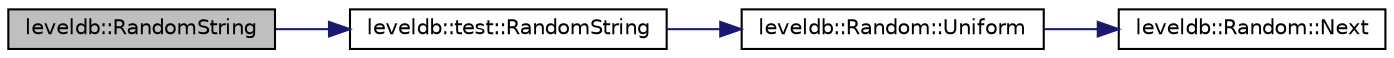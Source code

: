 digraph "leveldb::RandomString"
{
  edge [fontname="Helvetica",fontsize="10",labelfontname="Helvetica",labelfontsize="10"];
  node [fontname="Helvetica",fontsize="10",shape=record];
  rankdir="LR";
  Node1 [label="leveldb::RandomString",height=0.2,width=0.4,color="black", fillcolor="grey75", style="filled" fontcolor="black"];
  Node1 -> Node2 [color="midnightblue",fontsize="10",style="solid",fontname="Helvetica"];
  Node2 [label="leveldb::test::RandomString",height=0.2,width=0.4,color="black", fillcolor="white", style="filled",URL="$namespaceleveldb_1_1test.html#a2132c5f28cd21dcea4348246fa32b673"];
  Node2 -> Node3 [color="midnightblue",fontsize="10",style="solid",fontname="Helvetica"];
  Node3 [label="leveldb::Random::Uniform",height=0.2,width=0.4,color="black", fillcolor="white", style="filled",URL="$classleveldb_1_1_random.html#a9281323c3f115fa47a0f329f72ad2a80"];
  Node3 -> Node4 [color="midnightblue",fontsize="10",style="solid",fontname="Helvetica"];
  Node4 [label="leveldb::Random::Next",height=0.2,width=0.4,color="black", fillcolor="white", style="filled",URL="$classleveldb_1_1_random.html#a9e00ef1fcc82ed0ad16ba91b30ae8038"];
}

